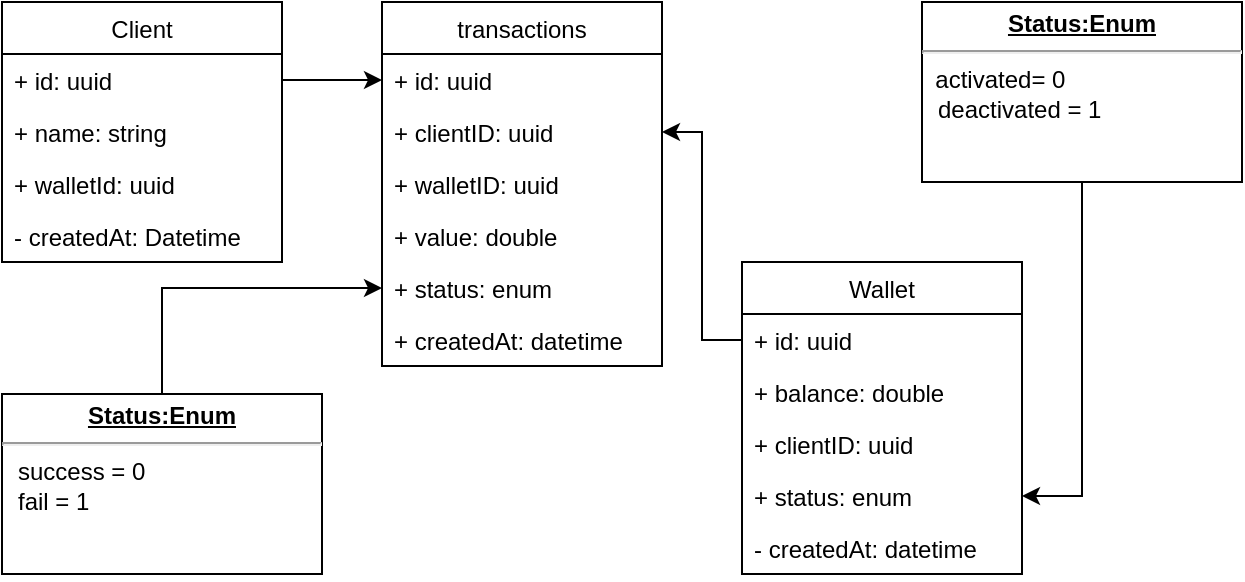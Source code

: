 <mxfile version="20.7.4" type="github">
  <diagram id="bmKnpXadrD1P0h3bHlZc" name="Página-1">
    <mxGraphModel dx="1434" dy="803" grid="1" gridSize="10" guides="1" tooltips="1" connect="1" arrows="1" fold="1" page="1" pageScale="1" pageWidth="827" pageHeight="1169" math="0" shadow="0">
      <root>
        <mxCell id="0" />
        <mxCell id="1" parent="0" />
        <mxCell id="IXjqhq0LzIoYAK2XtDI9-10" value="Client" style="swimlane;fontStyle=0;childLayout=stackLayout;horizontal=1;startSize=26;fillColor=none;horizontalStack=0;resizeParent=1;resizeParentMax=0;resizeLast=0;collapsible=1;marginBottom=0;" vertex="1" parent="1">
          <mxGeometry x="104" y="240" width="140" height="130" as="geometry" />
        </mxCell>
        <mxCell id="IXjqhq0LzIoYAK2XtDI9-11" value="+ id: uuid" style="text;strokeColor=none;fillColor=none;align=left;verticalAlign=top;spacingLeft=4;spacingRight=4;overflow=hidden;rotatable=0;points=[[0,0.5],[1,0.5]];portConstraint=eastwest;" vertex="1" parent="IXjqhq0LzIoYAK2XtDI9-10">
          <mxGeometry y="26" width="140" height="26" as="geometry" />
        </mxCell>
        <mxCell id="IXjqhq0LzIoYAK2XtDI9-12" value="+ name: string" style="text;strokeColor=none;fillColor=none;align=left;verticalAlign=top;spacingLeft=4;spacingRight=4;overflow=hidden;rotatable=0;points=[[0,0.5],[1,0.5]];portConstraint=eastwest;" vertex="1" parent="IXjqhq0LzIoYAK2XtDI9-10">
          <mxGeometry y="52" width="140" height="26" as="geometry" />
        </mxCell>
        <mxCell id="IXjqhq0LzIoYAK2XtDI9-27" value="+ walletId: uuid" style="text;strokeColor=none;fillColor=none;align=left;verticalAlign=top;spacingLeft=4;spacingRight=4;overflow=hidden;rotatable=0;points=[[0,0.5],[1,0.5]];portConstraint=eastwest;" vertex="1" parent="IXjqhq0LzIoYAK2XtDI9-10">
          <mxGeometry y="78" width="140" height="26" as="geometry" />
        </mxCell>
        <mxCell id="IXjqhq0LzIoYAK2XtDI9-13" value="- createdAt: Datetime" style="text;strokeColor=none;fillColor=none;align=left;verticalAlign=top;spacingLeft=4;spacingRight=4;overflow=hidden;rotatable=0;points=[[0,0.5],[1,0.5]];portConstraint=eastwest;" vertex="1" parent="IXjqhq0LzIoYAK2XtDI9-10">
          <mxGeometry y="104" width="140" height="26" as="geometry" />
        </mxCell>
        <mxCell id="IXjqhq0LzIoYAK2XtDI9-14" value="Wallet" style="swimlane;fontStyle=0;childLayout=stackLayout;horizontal=1;startSize=26;fillColor=none;horizontalStack=0;resizeParent=1;resizeParentMax=0;resizeLast=0;collapsible=1;marginBottom=0;" vertex="1" parent="1">
          <mxGeometry x="474" y="370" width="140" height="156" as="geometry">
            <mxRectangle x="380" y="420" width="70" height="30" as="alternateBounds" />
          </mxGeometry>
        </mxCell>
        <mxCell id="IXjqhq0LzIoYAK2XtDI9-15" value="+ id: uuid" style="text;strokeColor=none;fillColor=none;align=left;verticalAlign=top;spacingLeft=4;spacingRight=4;overflow=hidden;rotatable=0;points=[[0,0.5],[1,0.5]];portConstraint=eastwest;" vertex="1" parent="IXjqhq0LzIoYAK2XtDI9-14">
          <mxGeometry y="26" width="140" height="26" as="geometry" />
        </mxCell>
        <mxCell id="IXjqhq0LzIoYAK2XtDI9-16" value="+ balance: double" style="text;strokeColor=none;fillColor=none;align=left;verticalAlign=top;spacingLeft=4;spacingRight=4;overflow=hidden;rotatable=0;points=[[0,0.5],[1,0.5]];portConstraint=eastwest;" vertex="1" parent="IXjqhq0LzIoYAK2XtDI9-14">
          <mxGeometry y="52" width="140" height="26" as="geometry" />
        </mxCell>
        <mxCell id="IXjqhq0LzIoYAK2XtDI9-21" value="+ clientID: uuid" style="text;strokeColor=none;fillColor=none;align=left;verticalAlign=top;spacingLeft=4;spacingRight=4;overflow=hidden;rotatable=0;points=[[0,0.5],[1,0.5]];portConstraint=eastwest;" vertex="1" parent="IXjqhq0LzIoYAK2XtDI9-14">
          <mxGeometry y="78" width="140" height="26" as="geometry" />
        </mxCell>
        <mxCell id="IXjqhq0LzIoYAK2XtDI9-28" value="+ status: enum" style="text;strokeColor=none;fillColor=none;align=left;verticalAlign=top;spacingLeft=4;spacingRight=4;overflow=hidden;rotatable=0;points=[[0,0.5],[1,0.5]];portConstraint=eastwest;" vertex="1" parent="IXjqhq0LzIoYAK2XtDI9-14">
          <mxGeometry y="104" width="140" height="26" as="geometry" />
        </mxCell>
        <mxCell id="IXjqhq0LzIoYAK2XtDI9-17" value="- createdAt: datetime" style="text;strokeColor=none;fillColor=none;align=left;verticalAlign=top;spacingLeft=4;spacingRight=4;overflow=hidden;rotatable=0;points=[[0,0.5],[1,0.5]];portConstraint=eastwest;" vertex="1" parent="IXjqhq0LzIoYAK2XtDI9-14">
          <mxGeometry y="130" width="140" height="26" as="geometry" />
        </mxCell>
        <mxCell id="IXjqhq0LzIoYAK2XtDI9-30" style="edgeStyle=orthogonalEdgeStyle;rounded=0;orthogonalLoop=1;jettySize=auto;html=1;" edge="1" parent="1" source="IXjqhq0LzIoYAK2XtDI9-29" target="IXjqhq0LzIoYAK2XtDI9-28">
          <mxGeometry relative="1" as="geometry" />
        </mxCell>
        <mxCell id="IXjqhq0LzIoYAK2XtDI9-29" value="&lt;p style=&quot;margin:0px;margin-top:4px;text-align:center;text-decoration:underline;&quot;&gt;&lt;b&gt;Status:Enum&lt;/b&gt;&lt;/p&gt;&lt;hr&gt;&amp;nbsp; activated&lt;span style=&quot;background-color: initial;&quot;&gt;= 0&lt;/span&gt;&lt;br&gt;&lt;p style=&quot;margin:0px;margin-left:8px;&quot;&gt;deactivated = 1&lt;br&gt;&lt;/p&gt;" style="verticalAlign=top;align=left;overflow=fill;fontSize=12;fontFamily=Helvetica;html=1;" vertex="1" parent="1">
          <mxGeometry x="564" y="240" width="160" height="90" as="geometry" />
        </mxCell>
        <mxCell id="IXjqhq0LzIoYAK2XtDI9-31" value="transactions" style="swimlane;fontStyle=0;childLayout=stackLayout;horizontal=1;startSize=26;fillColor=none;horizontalStack=0;resizeParent=1;resizeParentMax=0;resizeLast=0;collapsible=1;marginBottom=0;" vertex="1" parent="1">
          <mxGeometry x="294" y="240" width="140" height="182" as="geometry" />
        </mxCell>
        <mxCell id="IXjqhq0LzIoYAK2XtDI9-32" value="+ id: uuid" style="text;strokeColor=none;fillColor=none;align=left;verticalAlign=top;spacingLeft=4;spacingRight=4;overflow=hidden;rotatable=0;points=[[0,0.5],[1,0.5]];portConstraint=eastwest;" vertex="1" parent="IXjqhq0LzIoYAK2XtDI9-31">
          <mxGeometry y="26" width="140" height="26" as="geometry" />
        </mxCell>
        <mxCell id="IXjqhq0LzIoYAK2XtDI9-33" value="+ clientID: uuid" style="text;strokeColor=none;fillColor=none;align=left;verticalAlign=top;spacingLeft=4;spacingRight=4;overflow=hidden;rotatable=0;points=[[0,0.5],[1,0.5]];portConstraint=eastwest;" vertex="1" parent="IXjqhq0LzIoYAK2XtDI9-31">
          <mxGeometry y="52" width="140" height="26" as="geometry" />
        </mxCell>
        <mxCell id="IXjqhq0LzIoYAK2XtDI9-34" value="+ walletID: uuid" style="text;strokeColor=none;fillColor=none;align=left;verticalAlign=top;spacingLeft=4;spacingRight=4;overflow=hidden;rotatable=0;points=[[0,0.5],[1,0.5]];portConstraint=eastwest;" vertex="1" parent="IXjqhq0LzIoYAK2XtDI9-31">
          <mxGeometry y="78" width="140" height="26" as="geometry" />
        </mxCell>
        <mxCell id="IXjqhq0LzIoYAK2XtDI9-36" value="+ value: double" style="text;strokeColor=none;fillColor=none;align=left;verticalAlign=top;spacingLeft=4;spacingRight=4;overflow=hidden;rotatable=0;points=[[0,0.5],[1,0.5]];portConstraint=eastwest;" vertex="1" parent="IXjqhq0LzIoYAK2XtDI9-31">
          <mxGeometry y="104" width="140" height="26" as="geometry" />
        </mxCell>
        <mxCell id="IXjqhq0LzIoYAK2XtDI9-35" value="+ status: enum" style="text;strokeColor=none;fillColor=none;align=left;verticalAlign=top;spacingLeft=4;spacingRight=4;overflow=hidden;rotatable=0;points=[[0,0.5],[1,0.5]];portConstraint=eastwest;" vertex="1" parent="IXjqhq0LzIoYAK2XtDI9-31">
          <mxGeometry y="130" width="140" height="26" as="geometry" />
        </mxCell>
        <mxCell id="IXjqhq0LzIoYAK2XtDI9-37" value="+ createdAt: datetime" style="text;strokeColor=none;fillColor=none;align=left;verticalAlign=top;spacingLeft=4;spacingRight=4;overflow=hidden;rotatable=0;points=[[0,0.5],[1,0.5]];portConstraint=eastwest;" vertex="1" parent="IXjqhq0LzIoYAK2XtDI9-31">
          <mxGeometry y="156" width="140" height="26" as="geometry" />
        </mxCell>
        <mxCell id="IXjqhq0LzIoYAK2XtDI9-47" style="edgeStyle=orthogonalEdgeStyle;rounded=0;orthogonalLoop=1;jettySize=auto;html=1;" edge="1" parent="1" source="IXjqhq0LzIoYAK2XtDI9-43" target="IXjqhq0LzIoYAK2XtDI9-35">
          <mxGeometry relative="1" as="geometry" />
        </mxCell>
        <mxCell id="IXjqhq0LzIoYAK2XtDI9-43" value="&lt;p style=&quot;margin:0px;margin-top:4px;text-align:center;text-decoration:underline;&quot;&gt;&lt;b&gt;Status:Enum&lt;/b&gt;&lt;/p&gt;&lt;hr&gt;&lt;p style=&quot;margin:0px;margin-left:8px;&quot;&gt;success = 0&lt;br&gt;fail = 1&lt;br&gt;&lt;/p&gt;" style="verticalAlign=top;align=left;overflow=fill;fontSize=12;fontFamily=Helvetica;html=1;" vertex="1" parent="1">
          <mxGeometry x="104" y="436" width="160" height="90" as="geometry" />
        </mxCell>
        <mxCell id="IXjqhq0LzIoYAK2XtDI9-45" style="edgeStyle=orthogonalEdgeStyle;rounded=0;orthogonalLoop=1;jettySize=auto;html=1;exitX=0;exitY=0.5;exitDx=0;exitDy=0;" edge="1" parent="1" source="IXjqhq0LzIoYAK2XtDI9-15" target="IXjqhq0LzIoYAK2XtDI9-33">
          <mxGeometry relative="1" as="geometry" />
        </mxCell>
        <mxCell id="IXjqhq0LzIoYAK2XtDI9-46" style="edgeStyle=orthogonalEdgeStyle;rounded=0;orthogonalLoop=1;jettySize=auto;html=1;" edge="1" parent="1" source="IXjqhq0LzIoYAK2XtDI9-11" target="IXjqhq0LzIoYAK2XtDI9-32">
          <mxGeometry relative="1" as="geometry" />
        </mxCell>
      </root>
    </mxGraphModel>
  </diagram>
</mxfile>
